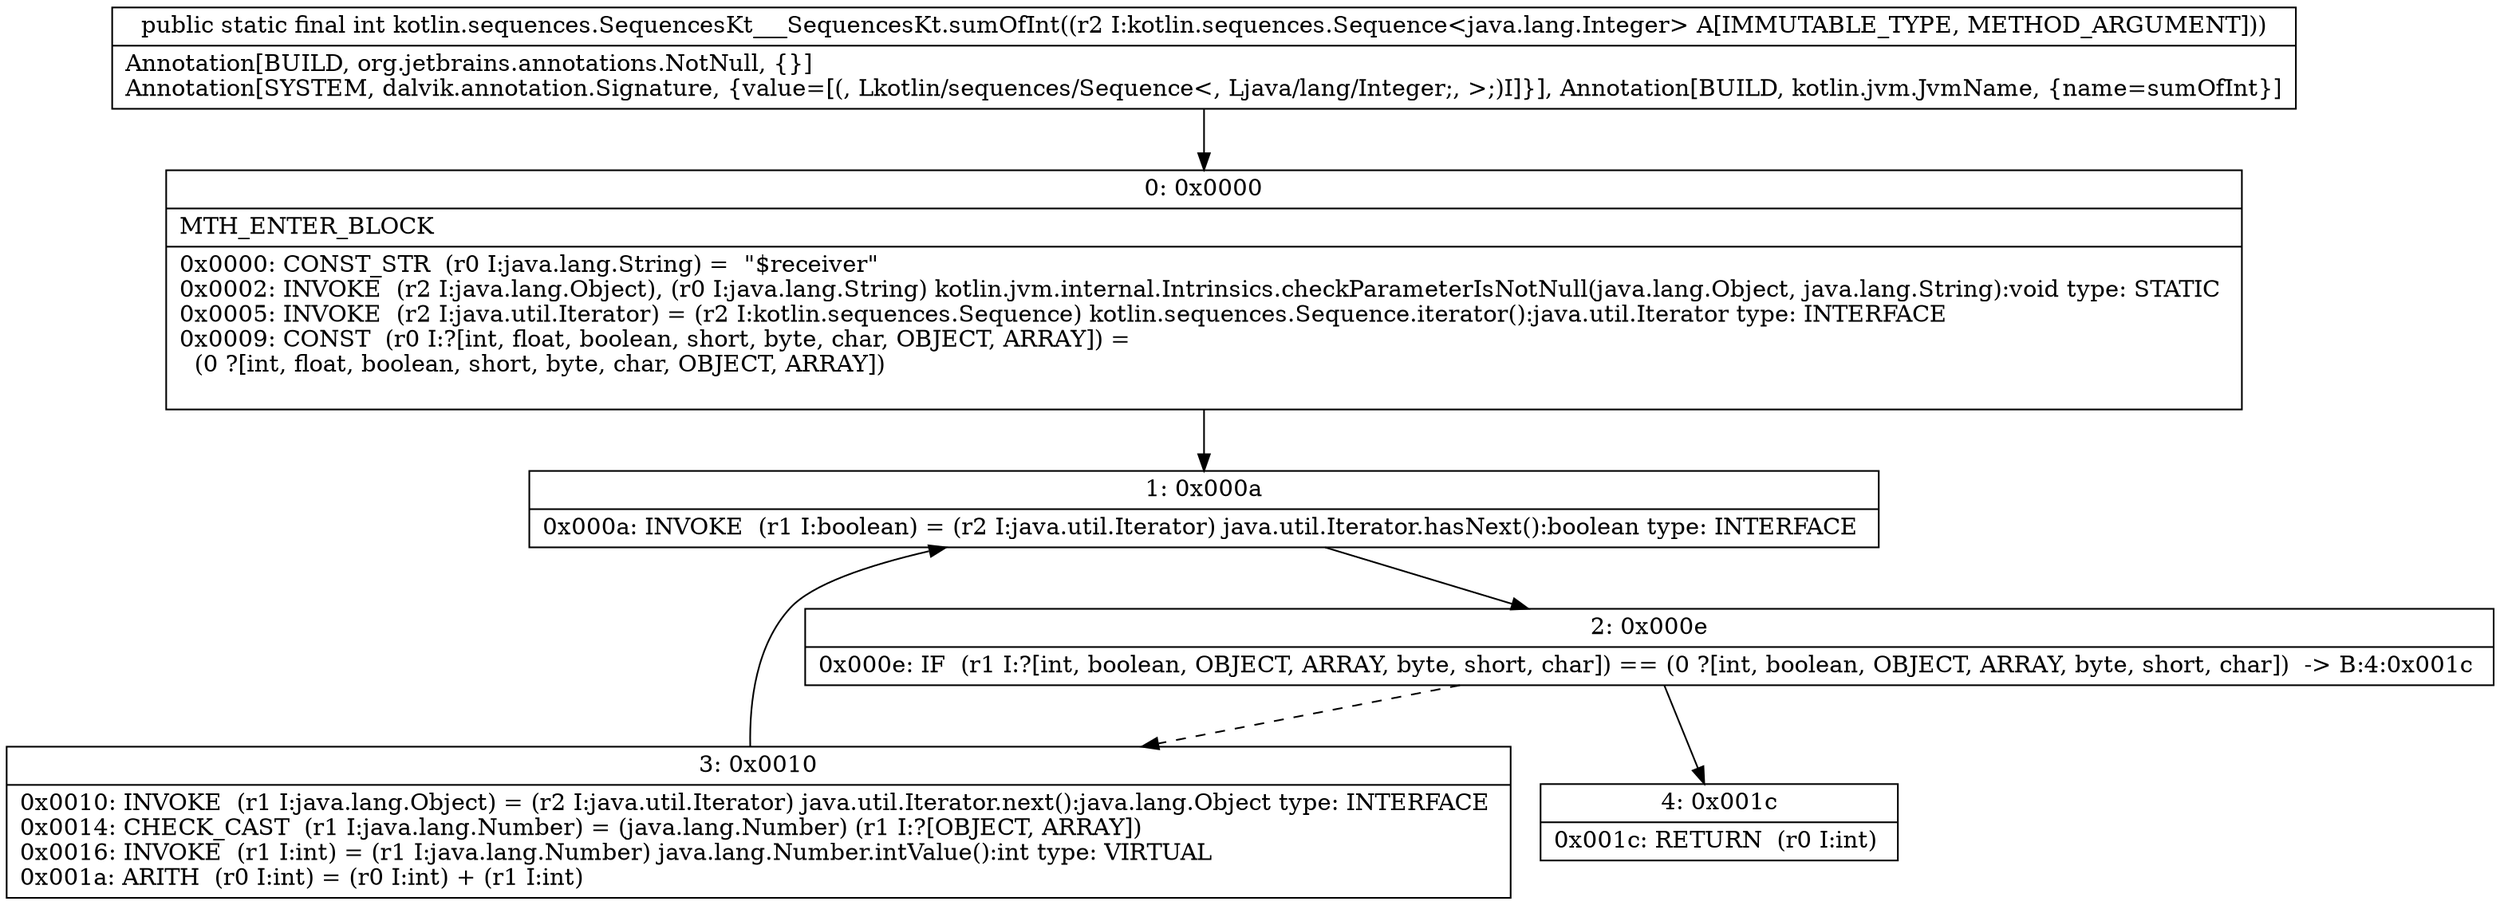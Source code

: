 digraph "CFG forkotlin.sequences.SequencesKt___SequencesKt.sumOfInt(Lkotlin\/sequences\/Sequence;)I" {
Node_0 [shape=record,label="{0\:\ 0x0000|MTH_ENTER_BLOCK\l|0x0000: CONST_STR  (r0 I:java.lang.String) =  \"$receiver\" \l0x0002: INVOKE  (r2 I:java.lang.Object), (r0 I:java.lang.String) kotlin.jvm.internal.Intrinsics.checkParameterIsNotNull(java.lang.Object, java.lang.String):void type: STATIC \l0x0005: INVOKE  (r2 I:java.util.Iterator) = (r2 I:kotlin.sequences.Sequence) kotlin.sequences.Sequence.iterator():java.util.Iterator type: INTERFACE \l0x0009: CONST  (r0 I:?[int, float, boolean, short, byte, char, OBJECT, ARRAY]) = \l  (0 ?[int, float, boolean, short, byte, char, OBJECT, ARRAY])\l \l}"];
Node_1 [shape=record,label="{1\:\ 0x000a|0x000a: INVOKE  (r1 I:boolean) = (r2 I:java.util.Iterator) java.util.Iterator.hasNext():boolean type: INTERFACE \l}"];
Node_2 [shape=record,label="{2\:\ 0x000e|0x000e: IF  (r1 I:?[int, boolean, OBJECT, ARRAY, byte, short, char]) == (0 ?[int, boolean, OBJECT, ARRAY, byte, short, char])  \-\> B:4:0x001c \l}"];
Node_3 [shape=record,label="{3\:\ 0x0010|0x0010: INVOKE  (r1 I:java.lang.Object) = (r2 I:java.util.Iterator) java.util.Iterator.next():java.lang.Object type: INTERFACE \l0x0014: CHECK_CAST  (r1 I:java.lang.Number) = (java.lang.Number) (r1 I:?[OBJECT, ARRAY]) \l0x0016: INVOKE  (r1 I:int) = (r1 I:java.lang.Number) java.lang.Number.intValue():int type: VIRTUAL \l0x001a: ARITH  (r0 I:int) = (r0 I:int) + (r1 I:int) \l}"];
Node_4 [shape=record,label="{4\:\ 0x001c|0x001c: RETURN  (r0 I:int) \l}"];
MethodNode[shape=record,label="{public static final int kotlin.sequences.SequencesKt___SequencesKt.sumOfInt((r2 I:kotlin.sequences.Sequence\<java.lang.Integer\> A[IMMUTABLE_TYPE, METHOD_ARGUMENT]))  | Annotation[BUILD, org.jetbrains.annotations.NotNull, \{\}]\lAnnotation[SYSTEM, dalvik.annotation.Signature, \{value=[(, Lkotlin\/sequences\/Sequence\<, Ljava\/lang\/Integer;, \>;)I]\}], Annotation[BUILD, kotlin.jvm.JvmName, \{name=sumOfInt\}]\l}"];
MethodNode -> Node_0;
Node_0 -> Node_1;
Node_1 -> Node_2;
Node_2 -> Node_3[style=dashed];
Node_2 -> Node_4;
Node_3 -> Node_1;
}


